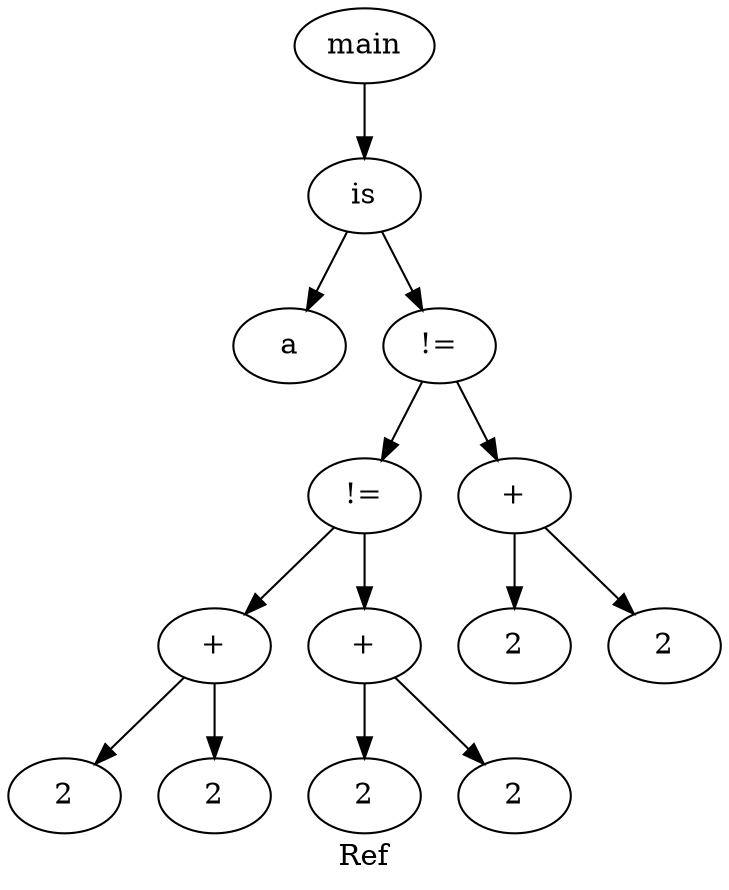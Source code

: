 digraph grafo {
  label="Ref";
  88167088652352 [ label="main" ];
  88167088652352 -> 88167088653024;
  88167088653024 [ label="is" ];
  88167088653024 -> 88167088652976;
  88167088652976 [ label="a" ];
  88167088653024 -> 88167088652928;
  88167088652928 [ label="!=" ];
  88167088652928 -> 88167088652736;
  88167088652736 [ label="!=" ];
  88167088652736 -> 88167088652544;
  88167088652544 [ label="+" ];
  88167088652544 -> 88167088652448;
  88167088652448 [ label="2" ];
  88167088652544 -> 88167088652496;
  88167088652496 [ label="2" ];
  88167088652736 -> 88167088652688;
  88167088652688 [ label="+" ];
  88167088652688 -> 88167088652592;
  88167088652592 [ label="2" ];
  88167088652688 -> 88167088652640;
  88167088652640 [ label="2" ];
  88167088652928 -> 88167088652880;
  88167088652880 [ label="+" ];
  88167088652880 -> 88167088652784;
  88167088652784 [ label="2" ];
  88167088652880 -> 88167088652832;
  88167088652832 [ label="2" ];
}
